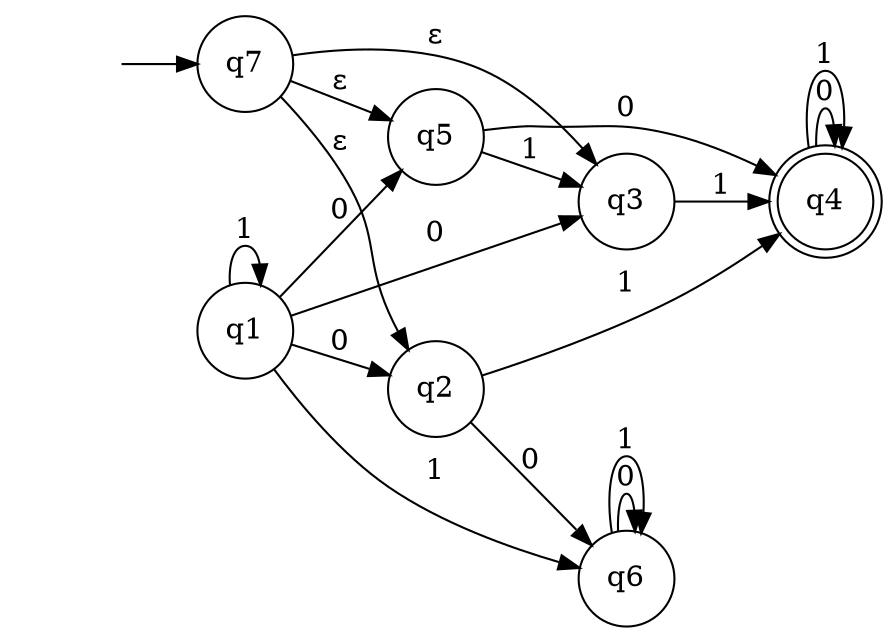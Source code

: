 digraph resNFA {
	graph [rankdir=LR]
	"" [label="" shape=plaintext]
	q4 [label=q4 shape=doublecircle]
	q5 [label=q5 shape=circle]
	q2 [label=q2 shape=circle]
	q3 [label=q3 shape=circle]
	q7 [label=q7 shape=circle]
	q1 [label=q1 shape=circle]
	q6 [label=q6 shape=circle]
	"" -> q7 [label=""]
	q4 -> q4 [label=0]
	q4 -> q4 [label=1]
	q5 -> q4 [label=0]
	q5 -> q3 [label=1]
	q2 -> q6 [label=0]
	q2 -> q4 [label=1]
	q3 -> q4 [label=1]
	q1 -> q3 [label=0]
	q1 -> q5 [label=0]
	q1 -> q2 [label=0]
	q1 -> q1 [label=1]
	q1 -> q6 [label=1]
	q6 -> q6 [label=0]
	q6 -> q6 [label=1]
	q7 -> q3 [label="ε"]
	q7 -> q5 [label="ε"]
	q7 -> q2 [label="ε"]
}
